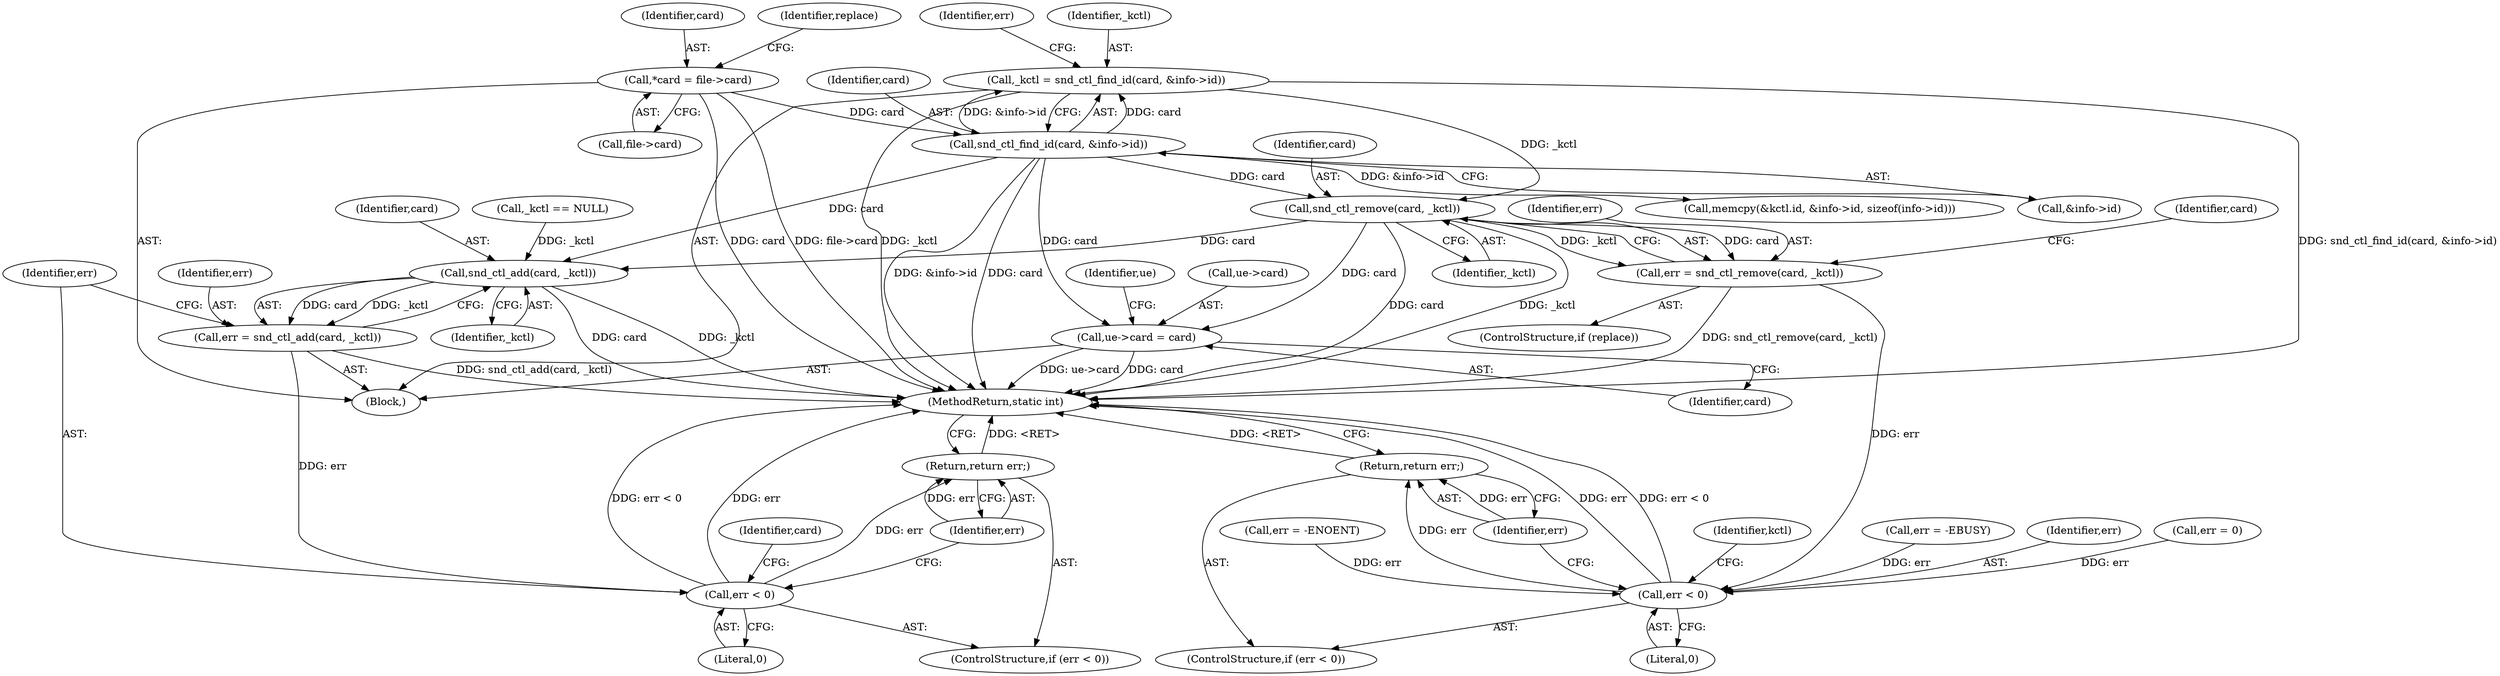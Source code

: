 digraph "1_linux_82262a46627bebb0febcc26664746c25cef08563@del" {
"1000175" [label="(Call,_kctl = snd_ctl_find_id(card, &info->id))"];
"1000177" [label="(Call,snd_ctl_find_id(card, &info->id))"];
"1000106" [label="(Call,*card = file->card)"];
"1000193" [label="(Call,snd_ctl_remove(card, _kctl))"];
"1000191" [label="(Call,err = snd_ctl_remove(card, _kctl))"];
"1000215" [label="(Call,err < 0)"];
"1000218" [label="(Return,return err;)"];
"1000413" [label="(Call,ue->card = card)"];
"1000521" [label="(Call,snd_ctl_add(card, _kctl))"];
"1000519" [label="(Call,err = snd_ctl_add(card, _kctl))"];
"1000525" [label="(Call,err < 0)"];
"1000528" [label="(Return,return err;)"];
"1000520" [label="(Identifier,err)"];
"1000197" [label="(Call,err = -EBUSY)"];
"1000107" [label="(Identifier,card)"];
"1000220" [label="(Call,memcpy(&kctl.id, &info->id, sizeof(info->id)))"];
"1000121" [label="(Identifier,replace)"];
"1000214" [label="(ControlStructure,if (err < 0))"];
"1000217" [label="(Literal,0)"];
"1000523" [label="(Identifier,_kctl)"];
"1000178" [label="(Identifier,card)"];
"1000519" [label="(Call,err = snd_ctl_add(card, _kctl))"];
"1000104" [label="(Block,)"];
"1000184" [label="(Identifier,err)"];
"1000216" [label="(Identifier,err)"];
"1000176" [label="(Identifier,_kctl)"];
"1000192" [label="(Identifier,err)"];
"1000420" [label="(Identifier,ue)"];
"1000189" [label="(ControlStructure,if (replace))"];
"1000417" [label="(Identifier,card)"];
"1000193" [label="(Call,snd_ctl_remove(card, _kctl))"];
"1000413" [label="(Call,ue->card = card)"];
"1000533" [label="(Identifier,card)"];
"1000526" [label="(Identifier,err)"];
"1000527" [label="(Literal,0)"];
"1000183" [label="(Call,err = 0)"];
"1000205" [label="(Call,err = -ENOENT)"];
"1000525" [label="(Call,err < 0)"];
"1000223" [label="(Identifier,kctl)"];
"1000218" [label="(Return,return err;)"];
"1000195" [label="(Identifier,_kctl)"];
"1000179" [label="(Call,&info->id)"];
"1000191" [label="(Call,err = snd_ctl_remove(card, _kctl))"];
"1000481" [label="(Call,_kctl == NULL)"];
"1000108" [label="(Call,file->card)"];
"1000177" [label="(Call,snd_ctl_find_id(card, &info->id))"];
"1000106" [label="(Call,*card = file->card)"];
"1000522" [label="(Identifier,card)"];
"1000194" [label="(Identifier,card)"];
"1000219" [label="(Identifier,err)"];
"1000524" [label="(ControlStructure,if (err < 0))"];
"1000521" [label="(Call,snd_ctl_add(card, _kctl))"];
"1000215" [label="(Call,err < 0)"];
"1000175" [label="(Call,_kctl = snd_ctl_find_id(card, &info->id))"];
"1000546" [label="(MethodReturn,static int)"];
"1000528" [label="(Return,return err;)"];
"1000414" [label="(Call,ue->card)"];
"1000529" [label="(Identifier,err)"];
"1000212" [label="(Identifier,card)"];
"1000175" -> "1000104"  [label="AST: "];
"1000175" -> "1000177"  [label="CFG: "];
"1000176" -> "1000175"  [label="AST: "];
"1000177" -> "1000175"  [label="AST: "];
"1000184" -> "1000175"  [label="CFG: "];
"1000175" -> "1000546"  [label="DDG: _kctl"];
"1000175" -> "1000546"  [label="DDG: snd_ctl_find_id(card, &info->id)"];
"1000177" -> "1000175"  [label="DDG: card"];
"1000177" -> "1000175"  [label="DDG: &info->id"];
"1000175" -> "1000193"  [label="DDG: _kctl"];
"1000177" -> "1000179"  [label="CFG: "];
"1000178" -> "1000177"  [label="AST: "];
"1000179" -> "1000177"  [label="AST: "];
"1000177" -> "1000546"  [label="DDG: card"];
"1000177" -> "1000546"  [label="DDG: &info->id"];
"1000106" -> "1000177"  [label="DDG: card"];
"1000177" -> "1000193"  [label="DDG: card"];
"1000177" -> "1000220"  [label="DDG: &info->id"];
"1000177" -> "1000413"  [label="DDG: card"];
"1000177" -> "1000521"  [label="DDG: card"];
"1000106" -> "1000104"  [label="AST: "];
"1000106" -> "1000108"  [label="CFG: "];
"1000107" -> "1000106"  [label="AST: "];
"1000108" -> "1000106"  [label="AST: "];
"1000121" -> "1000106"  [label="CFG: "];
"1000106" -> "1000546"  [label="DDG: file->card"];
"1000106" -> "1000546"  [label="DDG: card"];
"1000193" -> "1000191"  [label="AST: "];
"1000193" -> "1000195"  [label="CFG: "];
"1000194" -> "1000193"  [label="AST: "];
"1000195" -> "1000193"  [label="AST: "];
"1000191" -> "1000193"  [label="CFG: "];
"1000193" -> "1000546"  [label="DDG: card"];
"1000193" -> "1000546"  [label="DDG: _kctl"];
"1000193" -> "1000191"  [label="DDG: card"];
"1000193" -> "1000191"  [label="DDG: _kctl"];
"1000193" -> "1000413"  [label="DDG: card"];
"1000193" -> "1000521"  [label="DDG: card"];
"1000191" -> "1000189"  [label="AST: "];
"1000192" -> "1000191"  [label="AST: "];
"1000212" -> "1000191"  [label="CFG: "];
"1000191" -> "1000546"  [label="DDG: snd_ctl_remove(card, _kctl)"];
"1000191" -> "1000215"  [label="DDG: err"];
"1000215" -> "1000214"  [label="AST: "];
"1000215" -> "1000217"  [label="CFG: "];
"1000216" -> "1000215"  [label="AST: "];
"1000217" -> "1000215"  [label="AST: "];
"1000219" -> "1000215"  [label="CFG: "];
"1000223" -> "1000215"  [label="CFG: "];
"1000215" -> "1000546"  [label="DDG: err"];
"1000215" -> "1000546"  [label="DDG: err < 0"];
"1000205" -> "1000215"  [label="DDG: err"];
"1000183" -> "1000215"  [label="DDG: err"];
"1000197" -> "1000215"  [label="DDG: err"];
"1000215" -> "1000218"  [label="DDG: err"];
"1000218" -> "1000214"  [label="AST: "];
"1000218" -> "1000219"  [label="CFG: "];
"1000219" -> "1000218"  [label="AST: "];
"1000546" -> "1000218"  [label="CFG: "];
"1000218" -> "1000546"  [label="DDG: <RET>"];
"1000219" -> "1000218"  [label="DDG: err"];
"1000413" -> "1000104"  [label="AST: "];
"1000413" -> "1000417"  [label="CFG: "];
"1000414" -> "1000413"  [label="AST: "];
"1000417" -> "1000413"  [label="AST: "];
"1000420" -> "1000413"  [label="CFG: "];
"1000413" -> "1000546"  [label="DDG: ue->card"];
"1000413" -> "1000546"  [label="DDG: card"];
"1000521" -> "1000519"  [label="AST: "];
"1000521" -> "1000523"  [label="CFG: "];
"1000522" -> "1000521"  [label="AST: "];
"1000523" -> "1000521"  [label="AST: "];
"1000519" -> "1000521"  [label="CFG: "];
"1000521" -> "1000546"  [label="DDG: card"];
"1000521" -> "1000546"  [label="DDG: _kctl"];
"1000521" -> "1000519"  [label="DDG: card"];
"1000521" -> "1000519"  [label="DDG: _kctl"];
"1000481" -> "1000521"  [label="DDG: _kctl"];
"1000519" -> "1000104"  [label="AST: "];
"1000520" -> "1000519"  [label="AST: "];
"1000526" -> "1000519"  [label="CFG: "];
"1000519" -> "1000546"  [label="DDG: snd_ctl_add(card, _kctl)"];
"1000519" -> "1000525"  [label="DDG: err"];
"1000525" -> "1000524"  [label="AST: "];
"1000525" -> "1000527"  [label="CFG: "];
"1000526" -> "1000525"  [label="AST: "];
"1000527" -> "1000525"  [label="AST: "];
"1000529" -> "1000525"  [label="CFG: "];
"1000533" -> "1000525"  [label="CFG: "];
"1000525" -> "1000546"  [label="DDG: err < 0"];
"1000525" -> "1000546"  [label="DDG: err"];
"1000525" -> "1000528"  [label="DDG: err"];
"1000528" -> "1000524"  [label="AST: "];
"1000528" -> "1000529"  [label="CFG: "];
"1000529" -> "1000528"  [label="AST: "];
"1000546" -> "1000528"  [label="CFG: "];
"1000528" -> "1000546"  [label="DDG: <RET>"];
"1000529" -> "1000528"  [label="DDG: err"];
}
